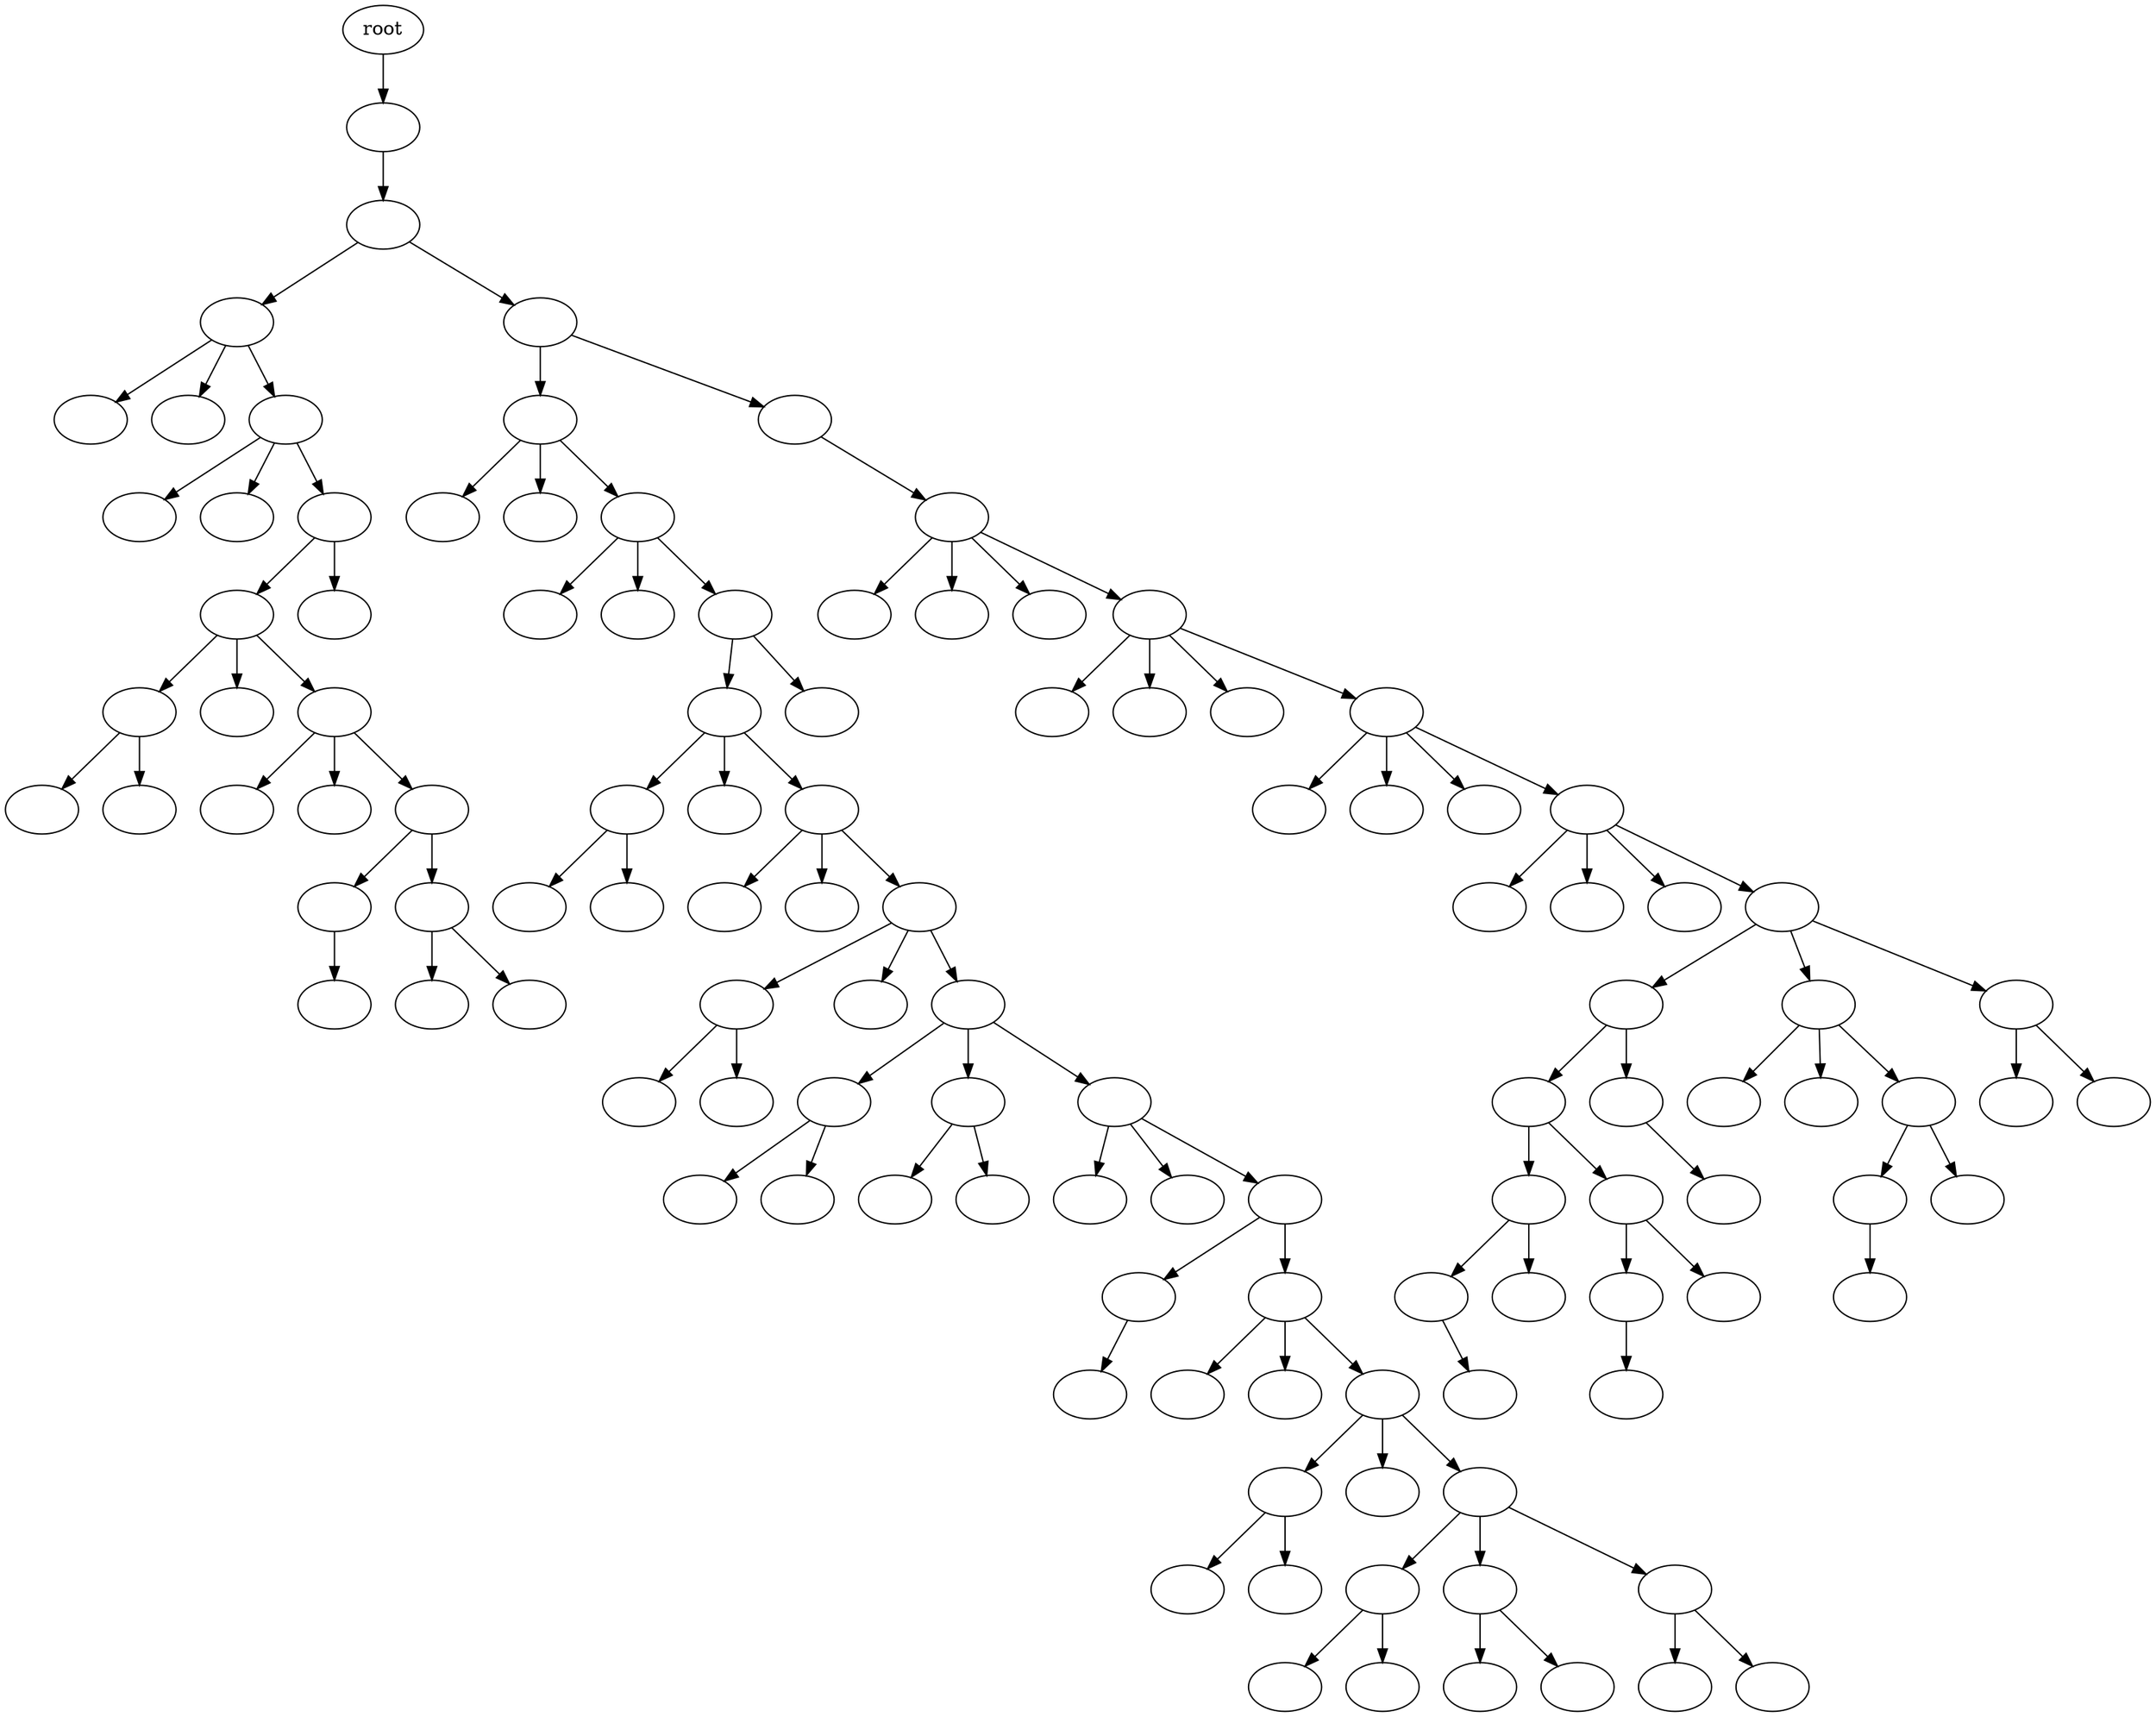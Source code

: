 digraph G {
  root [label="root"]
node_0x52353f0 [label=""]
node_0x5235330 [label=""]
node_0x52353f0 -> node_0x5235330
node_0x52353f0 [label=""]
node_0x5235270 [label=""]
node_0x52353f0 -> node_0x5235270
node_0x5235b70 [label=""]
node_0x5235ab0 [label=""]
node_0x5235b70 -> node_0x5235ab0
node_0x5235b70 [label=""]
node_0x52359f0 [label=""]
node_0x5235b70 -> node_0x52359f0
node_0x52362d0 [label=""]
node_0x5236210 [label=""]
node_0x52362d0 -> node_0x5236210
node_0x52362d0 [label=""]
node_0x5236630 [label=""]
node_0x52362d0 -> node_0x5236630
node_0x52367b0 [label=""]
node_0x52366f0 [label=""]
node_0x52367b0 -> node_0x52366f0
node_0x52367b0 [label=""]
node_0x52362d0 [label=""]
node_0x52367b0 -> node_0x52362d0
node_0x5236dd0 [label=""]
node_0x5236d10 [label=""]
node_0x5236dd0 -> node_0x5236d10
node_0x5236dd0 [label=""]
node_0x5236c50 [label=""]
node_0x5236dd0 -> node_0x5236c50
node_0x5236fd0 [label=""]
node_0x52371d0 [label=""]
node_0x5236fd0 -> node_0x52371d0
node_0x5237290 [label=""]
node_0x5236fd0 [label=""]
node_0x5237290 -> node_0x5236fd0
node_0x52378b0 [label=""]
node_0x52377f0 [label=""]
node_0x52378b0 -> node_0x52377f0
node_0x52378b0 [label=""]
node_0x5237730 [label=""]
node_0x52378b0 -> node_0x5237730
node_0x5237290 [label=""]
node_0x52378b0 [label=""]
node_0x5237290 -> node_0x52378b0
node_0x5236dd0 [label=""]
node_0x5237290 [label=""]
node_0x5236dd0 -> node_0x5237290
node_0x52367b0 [label=""]
node_0x5236dd0 [label=""]
node_0x52367b0 -> node_0x5236dd0
node_0x5237970 [label=""]
node_0x5235ed0 [label=""]
node_0x5237970 -> node_0x5235ed0
node_0x5237970 [label=""]
node_0x52367b0 [label=""]
node_0x5237970 -> node_0x52367b0
node_0x5235b70 [label=""]
node_0x5237970 [label=""]
node_0x5235b70 -> node_0x5237970
node_0x52353f0 [label=""]
node_0x5235b70 [label=""]
node_0x52353f0 -> node_0x5235b70
node_0x5237a30 [label=""]
node_0x52353f0 [label=""]
node_0x5237a30 -> node_0x52353f0
node_0x52382d0 [label=""]
node_0x5238210 [label=""]
node_0x52382d0 -> node_0x5238210
node_0x52382d0 [label=""]
node_0x5238150 [label=""]
node_0x52382d0 -> node_0x5238150
node_0x52388f0 [label=""]
node_0x5238830 [label=""]
node_0x52388f0 -> node_0x5238830
node_0x52388f0 [label=""]
node_0x5238770 [label=""]
node_0x52388f0 -> node_0x5238770
node_0x5238ef0 [label=""]
node_0x5238e30 [label=""]
node_0x5238ef0 -> node_0x5238e30
node_0x5238ef0 [label=""]
node_0x52390f0 [label=""]
node_0x5238ef0 -> node_0x52390f0
node_0x5239270 [label=""]
node_0x52391b0 [label=""]
node_0x5239270 -> node_0x52391b0
node_0x5239270 [label=""]
node_0x5238ef0 [label=""]
node_0x5239270 -> node_0x5238ef0
node_0x5239750 [label=""]
node_0x5239690 [label=""]
node_0x5239750 -> node_0x5239690
node_0x5239750 [label=""]
node_0x52395d0 [label=""]
node_0x5239750 -> node_0x52395d0
node_0x5239b90 [label=""]
node_0x5239ad0 [label=""]
node_0x5239b90 -> node_0x5239ad0
node_0x5239b90 [label=""]
node_0x5239d90 [label=""]
node_0x5239b90 -> node_0x5239d90
node_0x5239f10 [label=""]
node_0x5239e50 [label=""]
node_0x5239f10 -> node_0x5239e50
node_0x5239f10 [label=""]
node_0x5239b90 [label=""]
node_0x5239f10 -> node_0x5239b90
node_0x523a1f0 [label=""]
node_0x523a130 [label=""]
node_0x523a1f0 -> node_0x523a130
node_0x523a1f0 [label=""]
node_0x523a3f0 [label=""]
node_0x523a1f0 -> node_0x523a3f0
node_0x523a8b0 [label=""]
node_0x523a7f0 [label=""]
node_0x523a8b0 -> node_0x523a7f0
node_0x523a8b0 [label=""]
node_0x523a730 [label=""]
node_0x523a8b0 -> node_0x523a730
node_0x523a970 [label=""]
node_0x523a1f0 [label=""]
node_0x523a970 -> node_0x523a1f0
node_0x523a970 [label=""]
node_0x523a8b0 [label=""]
node_0x523a970 -> node_0x523a8b0
node_0x523ae50 [label=""]
node_0x523ad90 [label=""]
node_0x523ae50 -> node_0x523ad90
node_0x523ae50 [label=""]
node_0x523acd0 [label=""]
node_0x523ae50 -> node_0x523acd0
node_0x523b050 [label=""]
node_0x523b250 [label=""]
node_0x523b050 -> node_0x523b250
node_0x523b310 [label=""]
node_0x523b050 [label=""]
node_0x523b310 -> node_0x523b050
node_0x523b7f0 [label=""]
node_0x523b730 [label=""]
node_0x523b7f0 -> node_0x523b730
node_0x523b7f0 [label=""]
node_0x523b670 [label=""]
node_0x523b7f0 -> node_0x523b670
node_0x523bc30 [label=""]
node_0x523bb70 [label=""]
node_0x523bc30 -> node_0x523bb70
node_0x523bc30 [label=""]
node_0x523be30 [label=""]
node_0x523bc30 -> node_0x523be30
node_0x523bfb0 [label=""]
node_0x523bef0 [label=""]
node_0x523bfb0 -> node_0x523bef0
node_0x523bfb0 [label=""]
node_0x523bc30 [label=""]
node_0x523bfb0 -> node_0x523bc30
node_0x523c290 [label=""]
node_0x523c1d0 [label=""]
node_0x523c290 -> node_0x523c1d0
node_0x523c290 [label=""]
node_0x523c490 [label=""]
node_0x523c290 -> node_0x523c490
node_0x523c950 [label=""]
node_0x523c890 [label=""]
node_0x523c950 -> node_0x523c890
node_0x523c950 [label=""]
node_0x523c7d0 [label=""]
node_0x523c950 -> node_0x523c7d0
node_0x523ca10 [label=""]
node_0x523c290 [label=""]
node_0x523ca10 -> node_0x523c290
node_0x523ca10 [label=""]
node_0x523c950 [label=""]
node_0x523ca10 -> node_0x523c950
node_0x523cef0 [label=""]
node_0x523ce30 [label=""]
node_0x523cef0 -> node_0x523ce30
node_0x523cef0 [label=""]
node_0x523cd70 [label=""]
node_0x523cef0 -> node_0x523cd70
node_0x523ca10 [label=""]
node_0x523cef0 [label=""]
node_0x523ca10 -> node_0x523cef0
node_0x523bfb0 [label=""]
node_0x523ca10 [label=""]
node_0x523bfb0 -> node_0x523ca10
node_0x523b7f0 [label=""]
node_0x523bfb0 [label=""]
node_0x523b7f0 -> node_0x523bfb0
node_0x523b310 [label=""]
node_0x523b7f0 [label=""]
node_0x523b310 -> node_0x523b7f0
node_0x523ae50 [label=""]
node_0x523b310 [label=""]
node_0x523ae50 -> node_0x523b310
node_0x523a970 [label=""]
node_0x523ae50 [label=""]
node_0x523a970 -> node_0x523ae50
node_0x5239f10 [label=""]
node_0x523a970 [label=""]
node_0x5239f10 -> node_0x523a970
node_0x5239750 [label=""]
node_0x5239f10 [label=""]
node_0x5239750 -> node_0x5239f10
node_0x5239270 [label=""]
node_0x5239750 [label=""]
node_0x5239270 -> node_0x5239750
node_0x523cfb0 [label=""]
node_0x5238af0 [label=""]
node_0x523cfb0 -> node_0x5238af0
node_0x523cfb0 [label=""]
node_0x5239270 [label=""]
node_0x523cfb0 -> node_0x5239270
node_0x52388f0 [label=""]
node_0x523cfb0 [label=""]
node_0x52388f0 -> node_0x523cfb0
node_0x52382d0 [label=""]
node_0x52388f0 [label=""]
node_0x52382d0 -> node_0x52388f0
node_0x523d070 [label=""]
node_0x52382d0 [label=""]
node_0x523d070 -> node_0x52382d0
node_0x523d9f0 [label=""]
node_0x523d870 [label=""]
node_0x523d9f0 -> node_0x523d870
node_0x523d9f0 [label=""]
node_0x523d7b0 [label=""]
node_0x523d9f0 -> node_0x523d7b0
node_0x523d9f0 [label=""]
node_0x523d930 [label=""]
node_0x523d9f0 -> node_0x523d930
node_0x523e0b0 [label=""]
node_0x523df30 [label=""]
node_0x523e0b0 -> node_0x523df30
node_0x523e0b0 [label=""]
node_0x523de70 [label=""]
node_0x523e0b0 -> node_0x523de70
node_0x523e0b0 [label=""]
node_0x523dff0 [label=""]
node_0x523e0b0 -> node_0x523dff0
node_0x523e770 [label=""]
node_0x523e5f0 [label=""]
node_0x523e770 -> node_0x523e5f0
node_0x523e770 [label=""]
node_0x523e530 [label=""]
node_0x523e770 -> node_0x523e530
node_0x523e770 [label=""]
node_0x523e6b0 [label=""]
node_0x523e770 -> node_0x523e6b0
node_0x523ee30 [label=""]
node_0x523ecb0 [label=""]
node_0x523ee30 -> node_0x523ecb0
node_0x523ee30 [label=""]
node_0x523ebf0 [label=""]
node_0x523ee30 -> node_0x523ebf0
node_0x523ee30 [label=""]
node_0x523ed70 [label=""]
node_0x523ee30 -> node_0x523ed70
node_0x523f2d0 [label=""]
node_0x523f4d0 [label=""]
node_0x523f2d0 -> node_0x523f4d0
node_0x523f650 [label=""]
node_0x523f590 [label=""]
node_0x523f650 -> node_0x523f590
node_0x523f650 [label=""]
node_0x523f2d0 [label=""]
node_0x523f650 -> node_0x523f2d0
node_0x523fa50 [label=""]
node_0x523fc50 [label=""]
node_0x523fa50 -> node_0x523fc50
node_0x523fdd0 [label=""]
node_0x523fd10 [label=""]
node_0x523fdd0 -> node_0x523fd10
node_0x523fdd0 [label=""]
node_0x523fa50 [label=""]
node_0x523fdd0 -> node_0x523fa50
node_0x523f710 [label=""]
node_0x523f650 [label=""]
node_0x523f710 -> node_0x523f650
node_0x523f710 [label=""]
node_0x523fdd0 [label=""]
node_0x523f710 -> node_0x523fdd0
node_0x523ff50 [label=""]
node_0x5240150 [label=""]
node_0x523ff50 -> node_0x5240150
node_0x523fe90 [label=""]
node_0x523f710 [label=""]
node_0x523fe90 -> node_0x523f710
node_0x523fe90 [label=""]
node_0x523ff50 [label=""]
node_0x523fe90 -> node_0x523ff50
node_0x5240920 [label=""]
node_0x5240860 [label=""]
node_0x5240920 -> node_0x5240860
node_0x5240920 [label=""]
node_0x52407a0 [label=""]
node_0x5240920 -> node_0x52407a0
node_0x5240c80 [label=""]
node_0x5240e80 [label=""]
node_0x5240c80 -> node_0x5240e80
node_0x5241000 [label=""]
node_0x5240f40 [label=""]
node_0x5241000 -> node_0x5240f40
node_0x5241000 [label=""]
node_0x5240c80 [label=""]
node_0x5241000 -> node_0x5240c80
node_0x5240920 [label=""]
node_0x5241000 [label=""]
node_0x5240920 -> node_0x5241000
node_0x52414c0 [label=""]
node_0x5241400 [label=""]
node_0x52414c0 -> node_0x5241400
node_0x52414c0 [label=""]
node_0x5241340 [label=""]
node_0x52414c0 -> node_0x5241340
node_0x5241580 [label=""]
node_0x523fe90 [label=""]
node_0x5241580 -> node_0x523fe90
node_0x5241580 [label=""]
node_0x5240920 [label=""]
node_0x5241580 -> node_0x5240920
node_0x5241580 [label=""]
node_0x52414c0 [label=""]
node_0x5241580 -> node_0x52414c0
node_0x523ee30 [label=""]
node_0x5241580 [label=""]
node_0x523ee30 -> node_0x5241580
node_0x523e770 [label=""]
node_0x523ee30 [label=""]
node_0x523e770 -> node_0x523ee30
node_0x523e0b0 [label=""]
node_0x523e770 [label=""]
node_0x523e0b0 -> node_0x523e770
node_0x523d9f0 [label=""]
node_0x523e0b0 [label=""]
node_0x523d9f0 -> node_0x523e0b0
node_0x5241640 [label=""]
node_0x523d9f0 [label=""]
node_0x5241640 -> node_0x523d9f0
node_0x523d070 [label=""]
node_0x5241640 [label=""]
node_0x523d070 -> node_0x5241640
node_0x5237a30 [label=""]
node_0x523d070 [label=""]
node_0x5237a30 -> node_0x523d070
node_0x52416b0 [label=""]
node_0x5237a30 [label=""]
node_0x52416b0 -> node_0x5237a30
root -> node_0x52416b0
}

